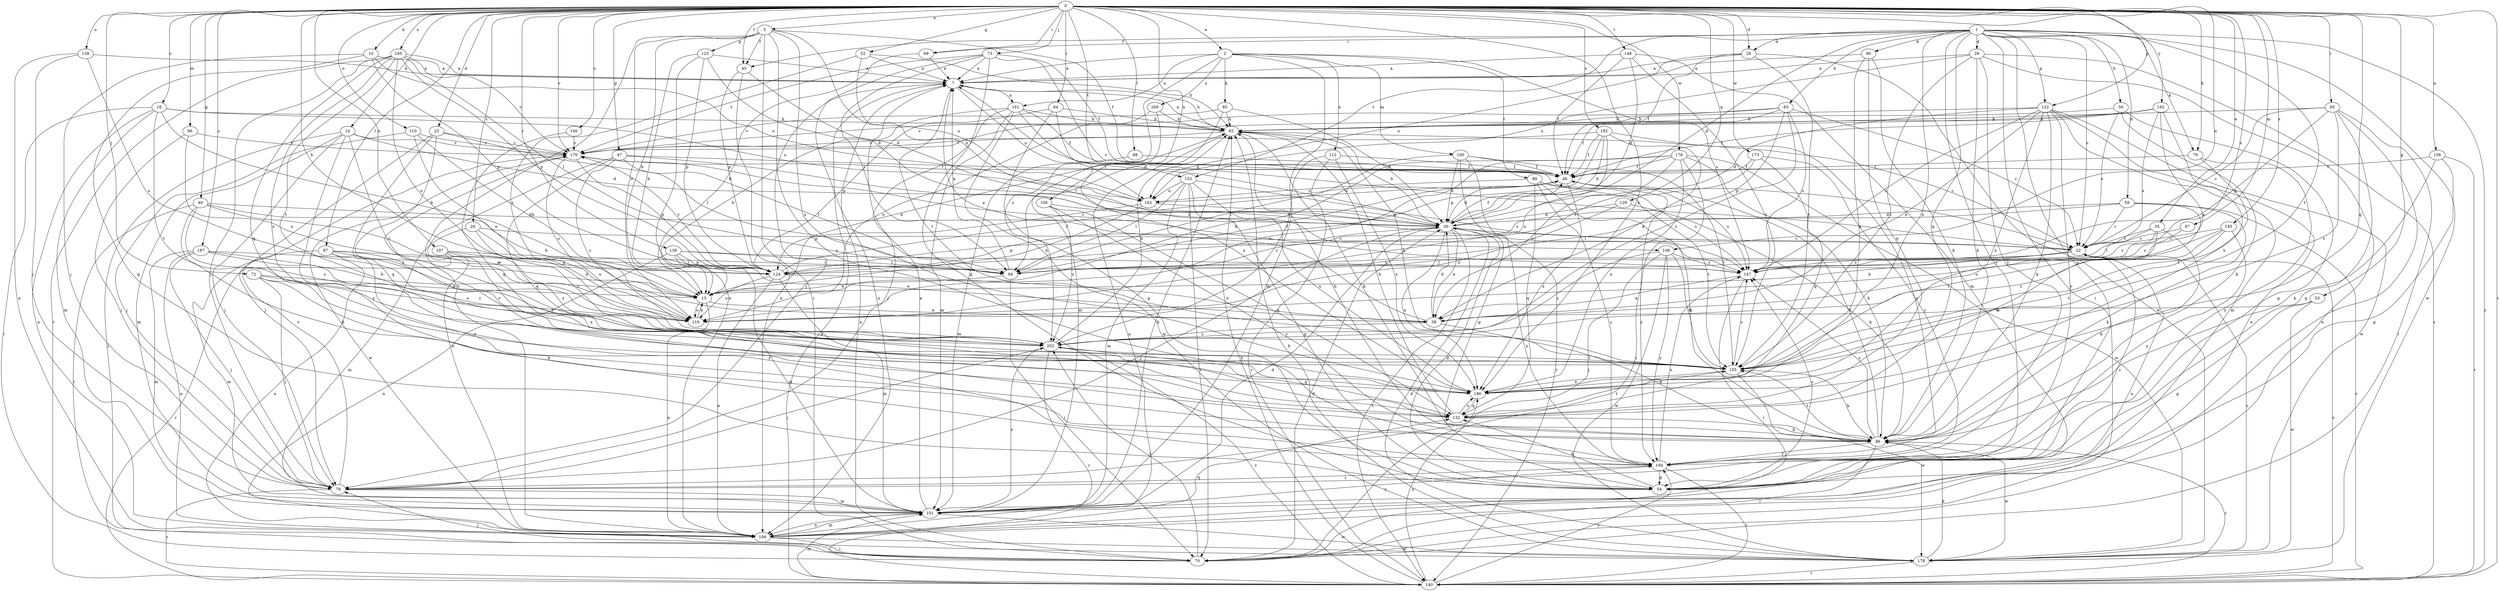 strict digraph  {
0;
1;
2;
5;
7;
10;
14;
15;
16;
20;
22;
23;
28;
29;
30;
35;
38;
45;
46;
47;
49;
52;
53;
54;
56;
59;
62;
64;
65;
69;
70;
72;
73;
78;
79;
80;
83;
85;
86;
87;
88;
89;
94;
96;
97;
100;
101;
106;
107;
108;
109;
110;
112;
116;
122;
123;
124;
128;
132;
138;
140;
145;
146;
147;
148;
152;
155;
156;
158;
161;
162;
170;
173;
176;
178;
182;
185;
186;
192;
194;
197;
200;
202;
0 -> 2  [label=a];
0 -> 5  [label=a];
0 -> 10  [label=b];
0 -> 14  [label=b];
0 -> 15  [label=b];
0 -> 16  [label=c];
0 -> 20  [label=c];
0 -> 23  [label=d];
0 -> 28  [label=d];
0 -> 35  [label=e];
0 -> 45  [label=f];
0 -> 47  [label=g];
0 -> 49  [label=g];
0 -> 52  [label=g];
0 -> 53  [label=g];
0 -> 64  [label=i];
0 -> 65  [label=i];
0 -> 69  [label=i];
0 -> 72  [label=j];
0 -> 73  [label=j];
0 -> 79  [label=k];
0 -> 87  [label=l];
0 -> 88  [label=l];
0 -> 96  [label=m];
0 -> 97  [label=m];
0 -> 106  [label=n];
0 -> 107  [label=n];
0 -> 108  [label=n];
0 -> 110  [label=o];
0 -> 122  [label=p];
0 -> 128  [label=q];
0 -> 132  [label=q];
0 -> 138  [label=r];
0 -> 140  [label=r];
0 -> 145  [label=s];
0 -> 146  [label=s];
0 -> 147  [label=s];
0 -> 148  [label=t];
0 -> 152  [label=t];
0 -> 156  [label=u];
0 -> 158  [label=u];
0 -> 170  [label=v];
0 -> 173  [label=w];
0 -> 176  [label=w];
0 -> 182  [label=x];
0 -> 185  [label=x];
0 -> 186  [label=x];
0 -> 192  [label=y];
0 -> 197  [label=z];
1 -> 22  [label=c];
1 -> 28  [label=d];
1 -> 29  [label=d];
1 -> 30  [label=d];
1 -> 45  [label=f];
1 -> 54  [label=g];
1 -> 56  [label=h];
1 -> 59  [label=h];
1 -> 69  [label=i];
1 -> 70  [label=i];
1 -> 78  [label=j];
1 -> 79  [label=k];
1 -> 80  [label=k];
1 -> 83  [label=k];
1 -> 122  [label=p];
1 -> 132  [label=q];
1 -> 140  [label=r];
1 -> 152  [label=t];
1 -> 155  [label=t];
1 -> 178  [label=w];
1 -> 186  [label=x];
2 -> 7  [label=a];
2 -> 85  [label=k];
2 -> 89  [label=l];
2 -> 100  [label=m];
2 -> 101  [label=m];
2 -> 112  [label=o];
2 -> 147  [label=s];
2 -> 161  [label=u];
2 -> 200  [label=z];
2 -> 202  [label=z];
5 -> 15  [label=b];
5 -> 45  [label=f];
5 -> 46  [label=f];
5 -> 70  [label=i];
5 -> 108  [label=n];
5 -> 109  [label=n];
5 -> 116  [label=o];
5 -> 123  [label=p];
5 -> 186  [label=x];
5 -> 194  [label=y];
7 -> 62  [label=h];
7 -> 78  [label=j];
7 -> 155  [label=t];
7 -> 161  [label=u];
7 -> 162  [label=u];
10 -> 7  [label=a];
10 -> 54  [label=g];
10 -> 78  [label=j];
10 -> 124  [label=p];
10 -> 162  [label=u];
14 -> 30  [label=d];
14 -> 70  [label=i];
14 -> 78  [label=j];
14 -> 101  [label=m];
14 -> 170  [label=v];
14 -> 194  [label=y];
14 -> 202  [label=z];
15 -> 38  [label=e];
15 -> 62  [label=h];
15 -> 109  [label=n];
15 -> 116  [label=o];
16 -> 15  [label=b];
16 -> 62  [label=h];
16 -> 70  [label=i];
16 -> 101  [label=m];
16 -> 109  [label=n];
16 -> 155  [label=t];
16 -> 162  [label=u];
20 -> 22  [label=c];
20 -> 101  [label=m];
20 -> 116  [label=o];
20 -> 202  [label=z];
22 -> 7  [label=a];
22 -> 15  [label=b];
22 -> 94  [label=l];
22 -> 109  [label=n];
22 -> 147  [label=s];
23 -> 78  [label=j];
23 -> 94  [label=l];
23 -> 132  [label=q];
23 -> 170  [label=v];
23 -> 186  [label=x];
28 -> 7  [label=a];
28 -> 46  [label=f];
28 -> 155  [label=t];
28 -> 162  [label=u];
28 -> 178  [label=w];
29 -> 7  [label=a];
29 -> 70  [label=i];
29 -> 86  [label=k];
29 -> 140  [label=r];
29 -> 155  [label=t];
29 -> 162  [label=u];
29 -> 194  [label=y];
30 -> 22  [label=c];
30 -> 38  [label=e];
30 -> 46  [label=f];
30 -> 62  [label=h];
30 -> 78  [label=j];
30 -> 124  [label=p];
30 -> 140  [label=r];
30 -> 186  [label=x];
30 -> 194  [label=y];
35 -> 22  [label=c];
35 -> 86  [label=k];
35 -> 94  [label=l];
35 -> 147  [label=s];
35 -> 186  [label=x];
38 -> 7  [label=a];
38 -> 30  [label=d];
38 -> 86  [label=k];
38 -> 202  [label=z];
45 -> 30  [label=d];
45 -> 109  [label=n];
45 -> 124  [label=p];
46 -> 30  [label=d];
46 -> 147  [label=s];
46 -> 162  [label=u];
46 -> 186  [label=x];
46 -> 194  [label=y];
47 -> 46  [label=f];
47 -> 94  [label=l];
47 -> 109  [label=n];
47 -> 132  [label=q];
47 -> 147  [label=s];
47 -> 202  [label=z];
49 -> 15  [label=b];
49 -> 30  [label=d];
49 -> 70  [label=i];
49 -> 86  [label=k];
49 -> 116  [label=o];
49 -> 202  [label=z];
52 -> 7  [label=a];
52 -> 62  [label=h];
52 -> 162  [label=u];
52 -> 202  [label=z];
53 -> 38  [label=e];
53 -> 54  [label=g];
53 -> 178  [label=w];
54 -> 22  [label=c];
54 -> 30  [label=d];
54 -> 132  [label=q];
54 -> 147  [label=s];
56 -> 22  [label=c];
56 -> 54  [label=g];
56 -> 62  [label=h];
56 -> 86  [label=k];
59 -> 22  [label=c];
59 -> 30  [label=d];
59 -> 86  [label=k];
59 -> 94  [label=l];
59 -> 140  [label=r];
59 -> 155  [label=t];
62 -> 7  [label=a];
62 -> 22  [label=c];
62 -> 86  [label=k];
62 -> 109  [label=n];
62 -> 170  [label=v];
64 -> 54  [label=g];
64 -> 62  [label=h];
64 -> 124  [label=p];
64 -> 186  [label=x];
65 -> 22  [label=c];
65 -> 54  [label=g];
65 -> 62  [label=h];
65 -> 70  [label=i];
65 -> 109  [label=n];
65 -> 124  [label=p];
65 -> 155  [label=t];
69 -> 7  [label=a];
69 -> 15  [label=b];
70 -> 7  [label=a];
70 -> 30  [label=d];
70 -> 78  [label=j];
70 -> 202  [label=z];
72 -> 15  [label=b];
72 -> 78  [label=j];
72 -> 86  [label=k];
72 -> 116  [label=o];
72 -> 186  [label=x];
73 -> 7  [label=a];
73 -> 22  [label=c];
73 -> 46  [label=f];
73 -> 54  [label=g];
73 -> 94  [label=l];
73 -> 109  [label=n];
73 -> 170  [label=v];
78 -> 101  [label=m];
78 -> 140  [label=r];
78 -> 170  [label=v];
79 -> 46  [label=f];
79 -> 155  [label=t];
79 -> 194  [label=y];
80 -> 7  [label=a];
80 -> 86  [label=k];
80 -> 132  [label=q];
80 -> 186  [label=x];
83 -> 22  [label=c];
83 -> 46  [label=f];
83 -> 62  [label=h];
83 -> 124  [label=p];
83 -> 147  [label=s];
83 -> 170  [label=v];
83 -> 202  [label=z];
85 -> 30  [label=d];
85 -> 62  [label=h];
85 -> 94  [label=l];
85 -> 170  [label=v];
86 -> 46  [label=f];
86 -> 62  [label=h];
86 -> 70  [label=i];
86 -> 140  [label=r];
86 -> 147  [label=s];
86 -> 155  [label=t];
86 -> 170  [label=v];
86 -> 178  [label=w];
86 -> 194  [label=y];
87 -> 15  [label=b];
87 -> 94  [label=l];
87 -> 101  [label=m];
87 -> 109  [label=n];
87 -> 155  [label=t];
87 -> 194  [label=y];
88 -> 46  [label=f];
88 -> 101  [label=m];
89 -> 86  [label=k];
89 -> 132  [label=q];
89 -> 147  [label=s];
89 -> 155  [label=t];
89 -> 162  [label=u];
89 -> 194  [label=y];
94 -> 7  [label=a];
94 -> 15  [label=b];
94 -> 46  [label=f];
94 -> 70  [label=i];
96 -> 78  [label=j];
96 -> 116  [label=o];
96 -> 170  [label=v];
97 -> 22  [label=c];
97 -> 147  [label=s];
100 -> 30  [label=d];
100 -> 46  [label=f];
100 -> 54  [label=g];
100 -> 94  [label=l];
100 -> 140  [label=r];
100 -> 155  [label=t];
101 -> 7  [label=a];
101 -> 30  [label=d];
101 -> 62  [label=h];
101 -> 109  [label=n];
101 -> 178  [label=w];
101 -> 194  [label=y];
101 -> 202  [label=z];
106 -> 30  [label=d];
106 -> 132  [label=q];
106 -> 194  [label=y];
106 -> 202  [label=z];
107 -> 94  [label=l];
107 -> 124  [label=p];
107 -> 140  [label=r];
107 -> 186  [label=x];
107 -> 202  [label=z];
108 -> 78  [label=j];
108 -> 147  [label=s];
108 -> 155  [label=t];
108 -> 178  [label=w];
108 -> 194  [label=y];
108 -> 202  [label=z];
109 -> 70  [label=i];
109 -> 101  [label=m];
109 -> 132  [label=q];
109 -> 178  [label=w];
110 -> 15  [label=b];
110 -> 38  [label=e];
110 -> 78  [label=j];
110 -> 170  [label=v];
112 -> 46  [label=f];
112 -> 140  [label=r];
112 -> 186  [label=x];
112 -> 202  [label=z];
116 -> 15  [label=b];
122 -> 30  [label=d];
122 -> 38  [label=e];
122 -> 62  [label=h];
122 -> 86  [label=k];
122 -> 101  [label=m];
122 -> 109  [label=n];
122 -> 147  [label=s];
122 -> 178  [label=w];
122 -> 186  [label=x];
122 -> 194  [label=y];
123 -> 7  [label=a];
123 -> 15  [label=b];
123 -> 30  [label=d];
123 -> 109  [label=n];
123 -> 124  [label=p];
124 -> 38  [label=e];
124 -> 46  [label=f];
124 -> 101  [label=m];
124 -> 109  [label=n];
124 -> 116  [label=o];
124 -> 170  [label=v];
128 -> 30  [label=d];
128 -> 86  [label=k];
128 -> 116  [label=o];
132 -> 62  [label=h];
132 -> 86  [label=k];
132 -> 155  [label=t];
132 -> 186  [label=x];
138 -> 38  [label=e];
138 -> 94  [label=l];
138 -> 101  [label=m];
138 -> 109  [label=n];
138 -> 124  [label=p];
138 -> 147  [label=s];
140 -> 7  [label=a];
140 -> 22  [label=c];
140 -> 62  [label=h];
140 -> 101  [label=m];
140 -> 186  [label=x];
140 -> 194  [label=y];
140 -> 202  [label=z];
145 -> 22  [label=c];
145 -> 116  [label=o];
145 -> 155  [label=t];
145 -> 194  [label=y];
145 -> 202  [label=z];
146 -> 132  [label=q];
146 -> 170  [label=v];
147 -> 38  [label=e];
147 -> 70  [label=i];
147 -> 170  [label=v];
148 -> 7  [label=a];
148 -> 30  [label=d];
148 -> 46  [label=f];
148 -> 101  [label=m];
148 -> 155  [label=t];
152 -> 54  [label=g];
152 -> 70  [label=i];
152 -> 94  [label=l];
152 -> 101  [label=m];
152 -> 147  [label=s];
152 -> 162  [label=u];
152 -> 186  [label=x];
155 -> 62  [label=h];
155 -> 86  [label=k];
155 -> 147  [label=s];
155 -> 178  [label=w];
155 -> 186  [label=x];
156 -> 46  [label=f];
156 -> 54  [label=g];
156 -> 86  [label=k];
156 -> 140  [label=r];
158 -> 7  [label=a];
158 -> 78  [label=j];
158 -> 109  [label=n];
158 -> 116  [label=o];
161 -> 15  [label=b];
161 -> 30  [label=d];
161 -> 46  [label=f];
161 -> 62  [label=h];
161 -> 78  [label=j];
161 -> 101  [label=m];
161 -> 178  [label=w];
162 -> 15  [label=b];
162 -> 30  [label=d];
162 -> 124  [label=p];
170 -> 46  [label=f];
170 -> 116  [label=o];
170 -> 124  [label=p];
170 -> 178  [label=w];
173 -> 46  [label=f];
173 -> 94  [label=l];
173 -> 132  [label=q];
173 -> 194  [label=y];
176 -> 15  [label=b];
176 -> 38  [label=e];
176 -> 46  [label=f];
176 -> 70  [label=i];
176 -> 86  [label=k];
176 -> 116  [label=o];
176 -> 178  [label=w];
176 -> 186  [label=x];
178 -> 22  [label=c];
178 -> 30  [label=d];
178 -> 62  [label=h];
178 -> 86  [label=k];
178 -> 140  [label=r];
182 -> 30  [label=d];
182 -> 38  [label=e];
182 -> 46  [label=f];
182 -> 116  [label=o];
182 -> 124  [label=p];
182 -> 170  [label=v];
182 -> 194  [label=y];
185 -> 7  [label=a];
185 -> 78  [label=j];
185 -> 94  [label=l];
185 -> 116  [label=o];
185 -> 124  [label=p];
185 -> 132  [label=q];
185 -> 140  [label=r];
185 -> 155  [label=t];
185 -> 170  [label=v];
185 -> 186  [label=x];
186 -> 132  [label=q];
192 -> 38  [label=e];
192 -> 46  [label=f];
192 -> 62  [label=h];
192 -> 147  [label=s];
192 -> 170  [label=v];
192 -> 186  [label=x];
194 -> 54  [label=g];
194 -> 78  [label=j];
194 -> 140  [label=r];
194 -> 147  [label=s];
197 -> 15  [label=b];
197 -> 78  [label=j];
197 -> 101  [label=m];
197 -> 109  [label=n];
197 -> 124  [label=p];
197 -> 202  [label=z];
200 -> 62  [label=h];
200 -> 101  [label=m];
200 -> 116  [label=o];
202 -> 62  [label=h];
202 -> 78  [label=j];
202 -> 132  [label=q];
202 -> 140  [label=r];
202 -> 155  [label=t];
}

